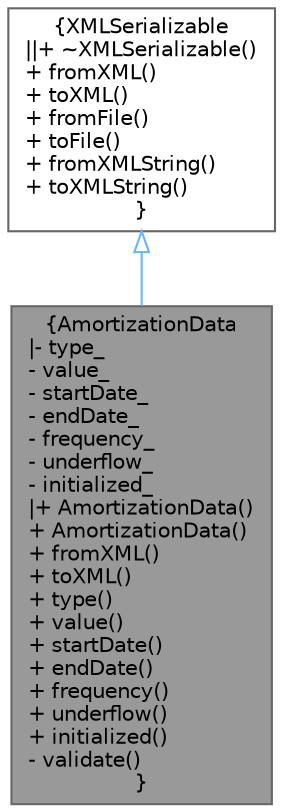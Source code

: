 digraph "AmortizationData"
{
 // INTERACTIVE_SVG=YES
 // LATEX_PDF_SIZE
  bgcolor="transparent";
  edge [fontname=Helvetica,fontsize=10,labelfontname=Helvetica,labelfontsize=10];
  node [fontname=Helvetica,fontsize=10,shape=box,height=0.2,width=0.4];
  Node1 [label="{AmortizationData\n|- type_\l- value_\l- startDate_\l- endDate_\l- frequency_\l- underflow_\l- initialized_\l|+ AmortizationData()\l+ AmortizationData()\l+ fromXML()\l+ toXML()\l+ type()\l+ value()\l+ startDate()\l+ endDate()\l+ frequency()\l+ underflow()\l+ initialized()\l- validate()\l}",height=0.2,width=0.4,color="gray40", fillcolor="grey60", style="filled", fontcolor="black",tooltip="Serializable object holding amortization rules."];
  Node2 -> Node1 [dir="back",color="steelblue1",style="solid",arrowtail="onormal"];
  Node2 [label="{XMLSerializable\n||+ ~XMLSerializable()\l+ fromXML()\l+ toXML()\l+ fromFile()\l+ toFile()\l+ fromXMLString()\l+ toXMLString()\l}",height=0.2,width=0.4,color="gray40", fillcolor="white", style="filled",URL="$classore_1_1data_1_1_x_m_l_serializable.html",tooltip="Base class for all serializable classes."];
}
